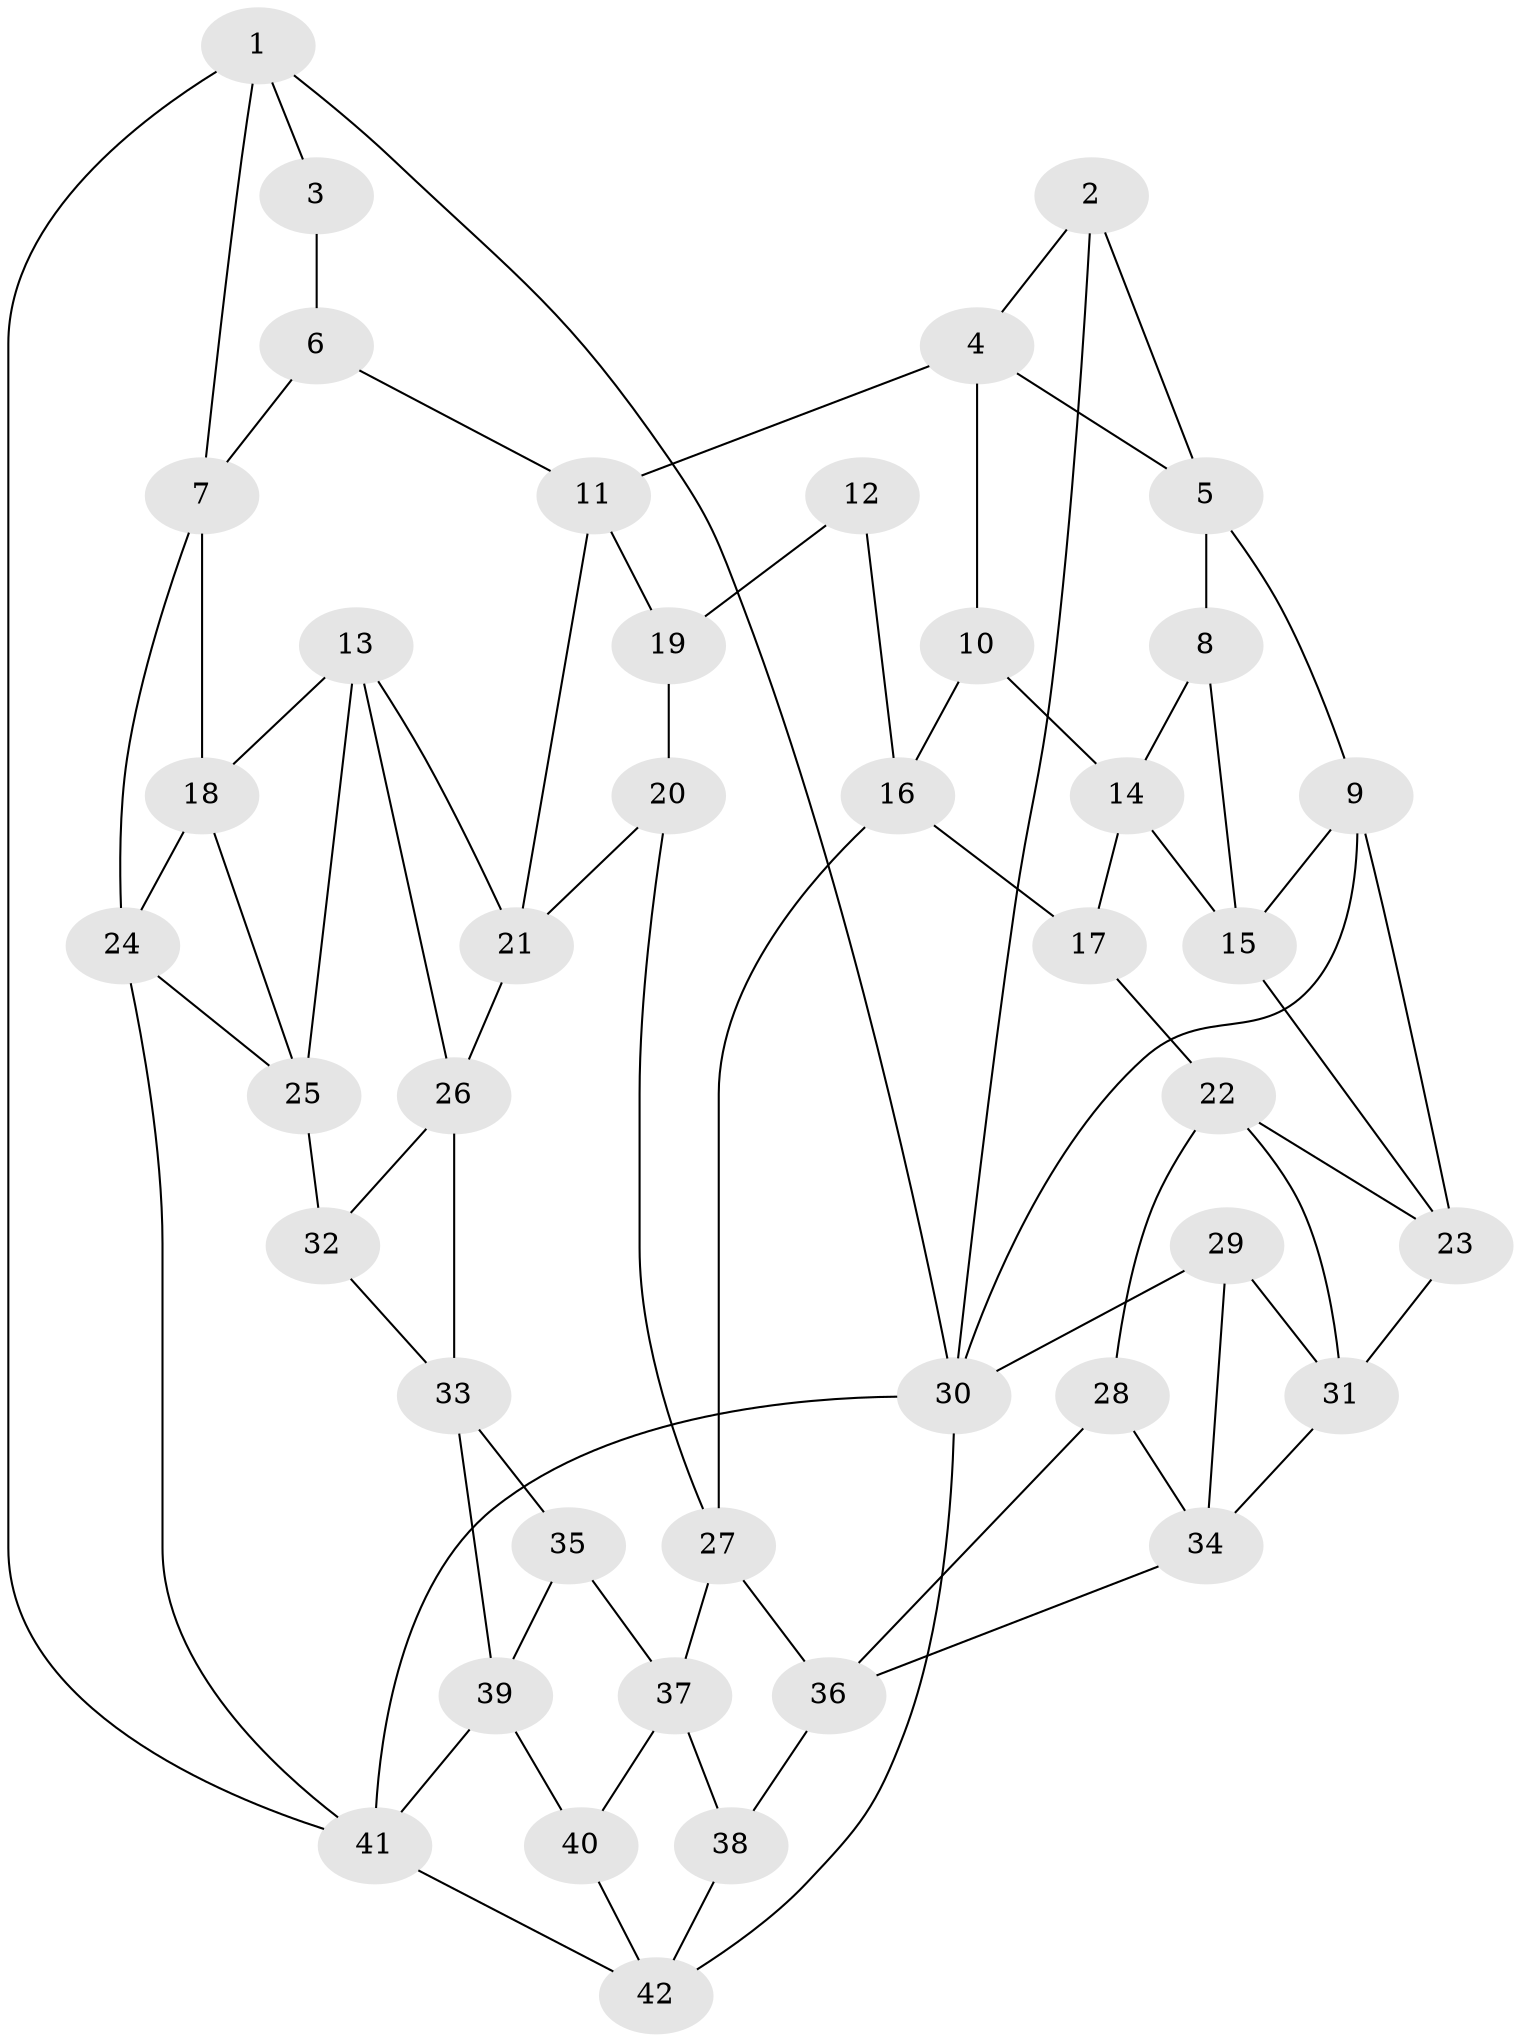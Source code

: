 // original degree distribution, {3: 0.023809523809523808, 4: 0.25, 6: 0.2261904761904762, 5: 0.5}
// Generated by graph-tools (version 1.1) at 2025/03/03/09/25 03:03:23]
// undirected, 42 vertices, 77 edges
graph export_dot {
graph [start="1"]
  node [color=gray90,style=filled];
  1;
  2;
  3;
  4;
  5;
  6;
  7;
  8;
  9;
  10;
  11;
  12;
  13;
  14;
  15;
  16;
  17;
  18;
  19;
  20;
  21;
  22;
  23;
  24;
  25;
  26;
  27;
  28;
  29;
  30;
  31;
  32;
  33;
  34;
  35;
  36;
  37;
  38;
  39;
  40;
  41;
  42;
  1 -- 3 [weight=1.0];
  1 -- 7 [weight=1.0];
  1 -- 30 [weight=1.0];
  1 -- 41 [weight=1.0];
  2 -- 4 [weight=1.0];
  2 -- 5 [weight=1.0];
  2 -- 30 [weight=1.0];
  3 -- 6 [weight=2.0];
  4 -- 5 [weight=1.0];
  4 -- 10 [weight=1.0];
  4 -- 11 [weight=1.0];
  5 -- 8 [weight=1.0];
  5 -- 9 [weight=1.0];
  6 -- 7 [weight=1.0];
  6 -- 11 [weight=1.0];
  7 -- 18 [weight=1.0];
  7 -- 24 [weight=1.0];
  8 -- 14 [weight=1.0];
  8 -- 15 [weight=1.0];
  9 -- 15 [weight=1.0];
  9 -- 23 [weight=1.0];
  9 -- 30 [weight=1.0];
  10 -- 14 [weight=1.0];
  10 -- 16 [weight=1.0];
  11 -- 19 [weight=1.0];
  11 -- 21 [weight=1.0];
  12 -- 16 [weight=1.0];
  12 -- 19 [weight=2.0];
  13 -- 18 [weight=1.0];
  13 -- 21 [weight=1.0];
  13 -- 25 [weight=1.0];
  13 -- 26 [weight=1.0];
  14 -- 15 [weight=1.0];
  14 -- 17 [weight=1.0];
  15 -- 23 [weight=1.0];
  16 -- 17 [weight=1.0];
  16 -- 27 [weight=1.0];
  17 -- 22 [weight=1.0];
  18 -- 24 [weight=1.0];
  18 -- 25 [weight=1.0];
  19 -- 20 [weight=1.0];
  20 -- 21 [weight=1.0];
  20 -- 27 [weight=1.0];
  21 -- 26 [weight=1.0];
  22 -- 23 [weight=1.0];
  22 -- 28 [weight=1.0];
  22 -- 31 [weight=1.0];
  23 -- 31 [weight=1.0];
  24 -- 25 [weight=1.0];
  24 -- 41 [weight=1.0];
  25 -- 32 [weight=2.0];
  26 -- 32 [weight=1.0];
  26 -- 33 [weight=1.0];
  27 -- 36 [weight=1.0];
  27 -- 37 [weight=1.0];
  28 -- 34 [weight=1.0];
  28 -- 36 [weight=1.0];
  29 -- 30 [weight=1.0];
  29 -- 31 [weight=1.0];
  29 -- 34 [weight=1.0];
  30 -- 41 [weight=1.0];
  30 -- 42 [weight=1.0];
  31 -- 34 [weight=1.0];
  32 -- 33 [weight=1.0];
  33 -- 35 [weight=1.0];
  33 -- 39 [weight=1.0];
  34 -- 36 [weight=1.0];
  35 -- 37 [weight=1.0];
  35 -- 39 [weight=1.0];
  36 -- 38 [weight=1.0];
  37 -- 38 [weight=1.0];
  37 -- 40 [weight=1.0];
  38 -- 42 [weight=1.0];
  39 -- 40 [weight=1.0];
  39 -- 41 [weight=1.0];
  40 -- 42 [weight=1.0];
  41 -- 42 [weight=1.0];
}
